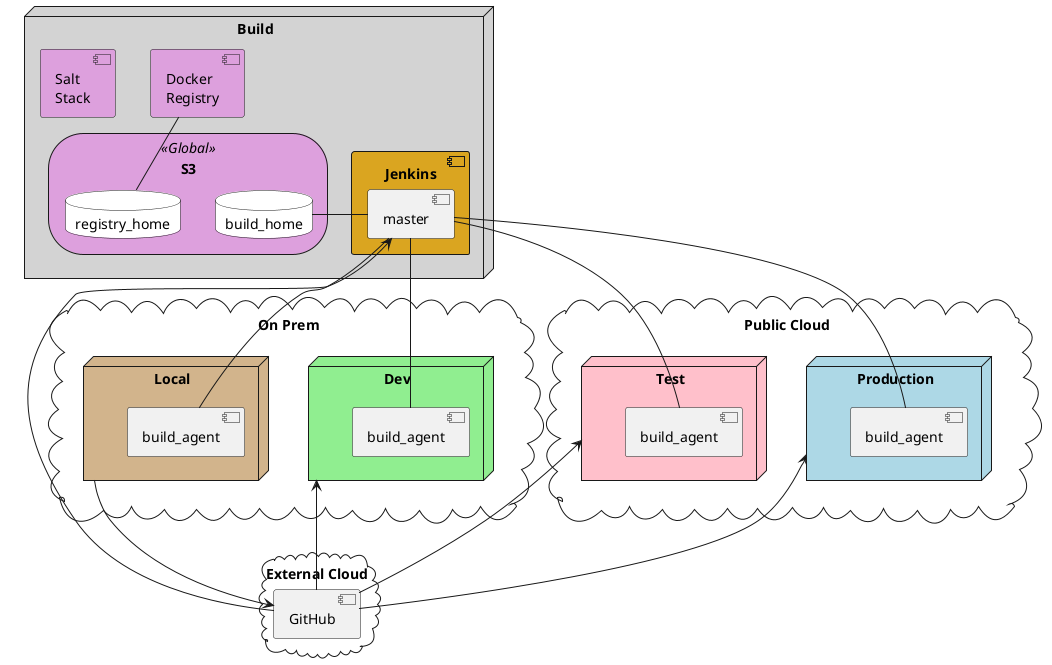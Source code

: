 @startuml

node Build #lightgray {
    component Jenkins #goldenrod {
        component master
    }
    component "Docker\nRegistry" as AR #plum
    component "Salt\nStack" as PE #plum
    storage S3 <<Global>> #plum {
        database build_home #white
        database registry_home #white
    }
}

cloud "External Cloud" {
    component GitHub
}

cloud "On Prem" #white {
    node Local #tan {
        component build_agent as lba
    }
    node Dev #lightgreen {
        component build_agent as dba
    }
}


cloud "Public Cloud" as HC {
    node Test #pink {
        component build_agent as tba
    }
    node Production #lightblue {
        component build_agent as pba
    }
}
AR -- registry_home
master - build_home
master -- lba
master -- dba
master -- tba
master -- pba
master <--- GitHub
Production <--- GitHub
Test <--- GitHub
Dev <--- GitHub
Local -> GitHub
@enduml
